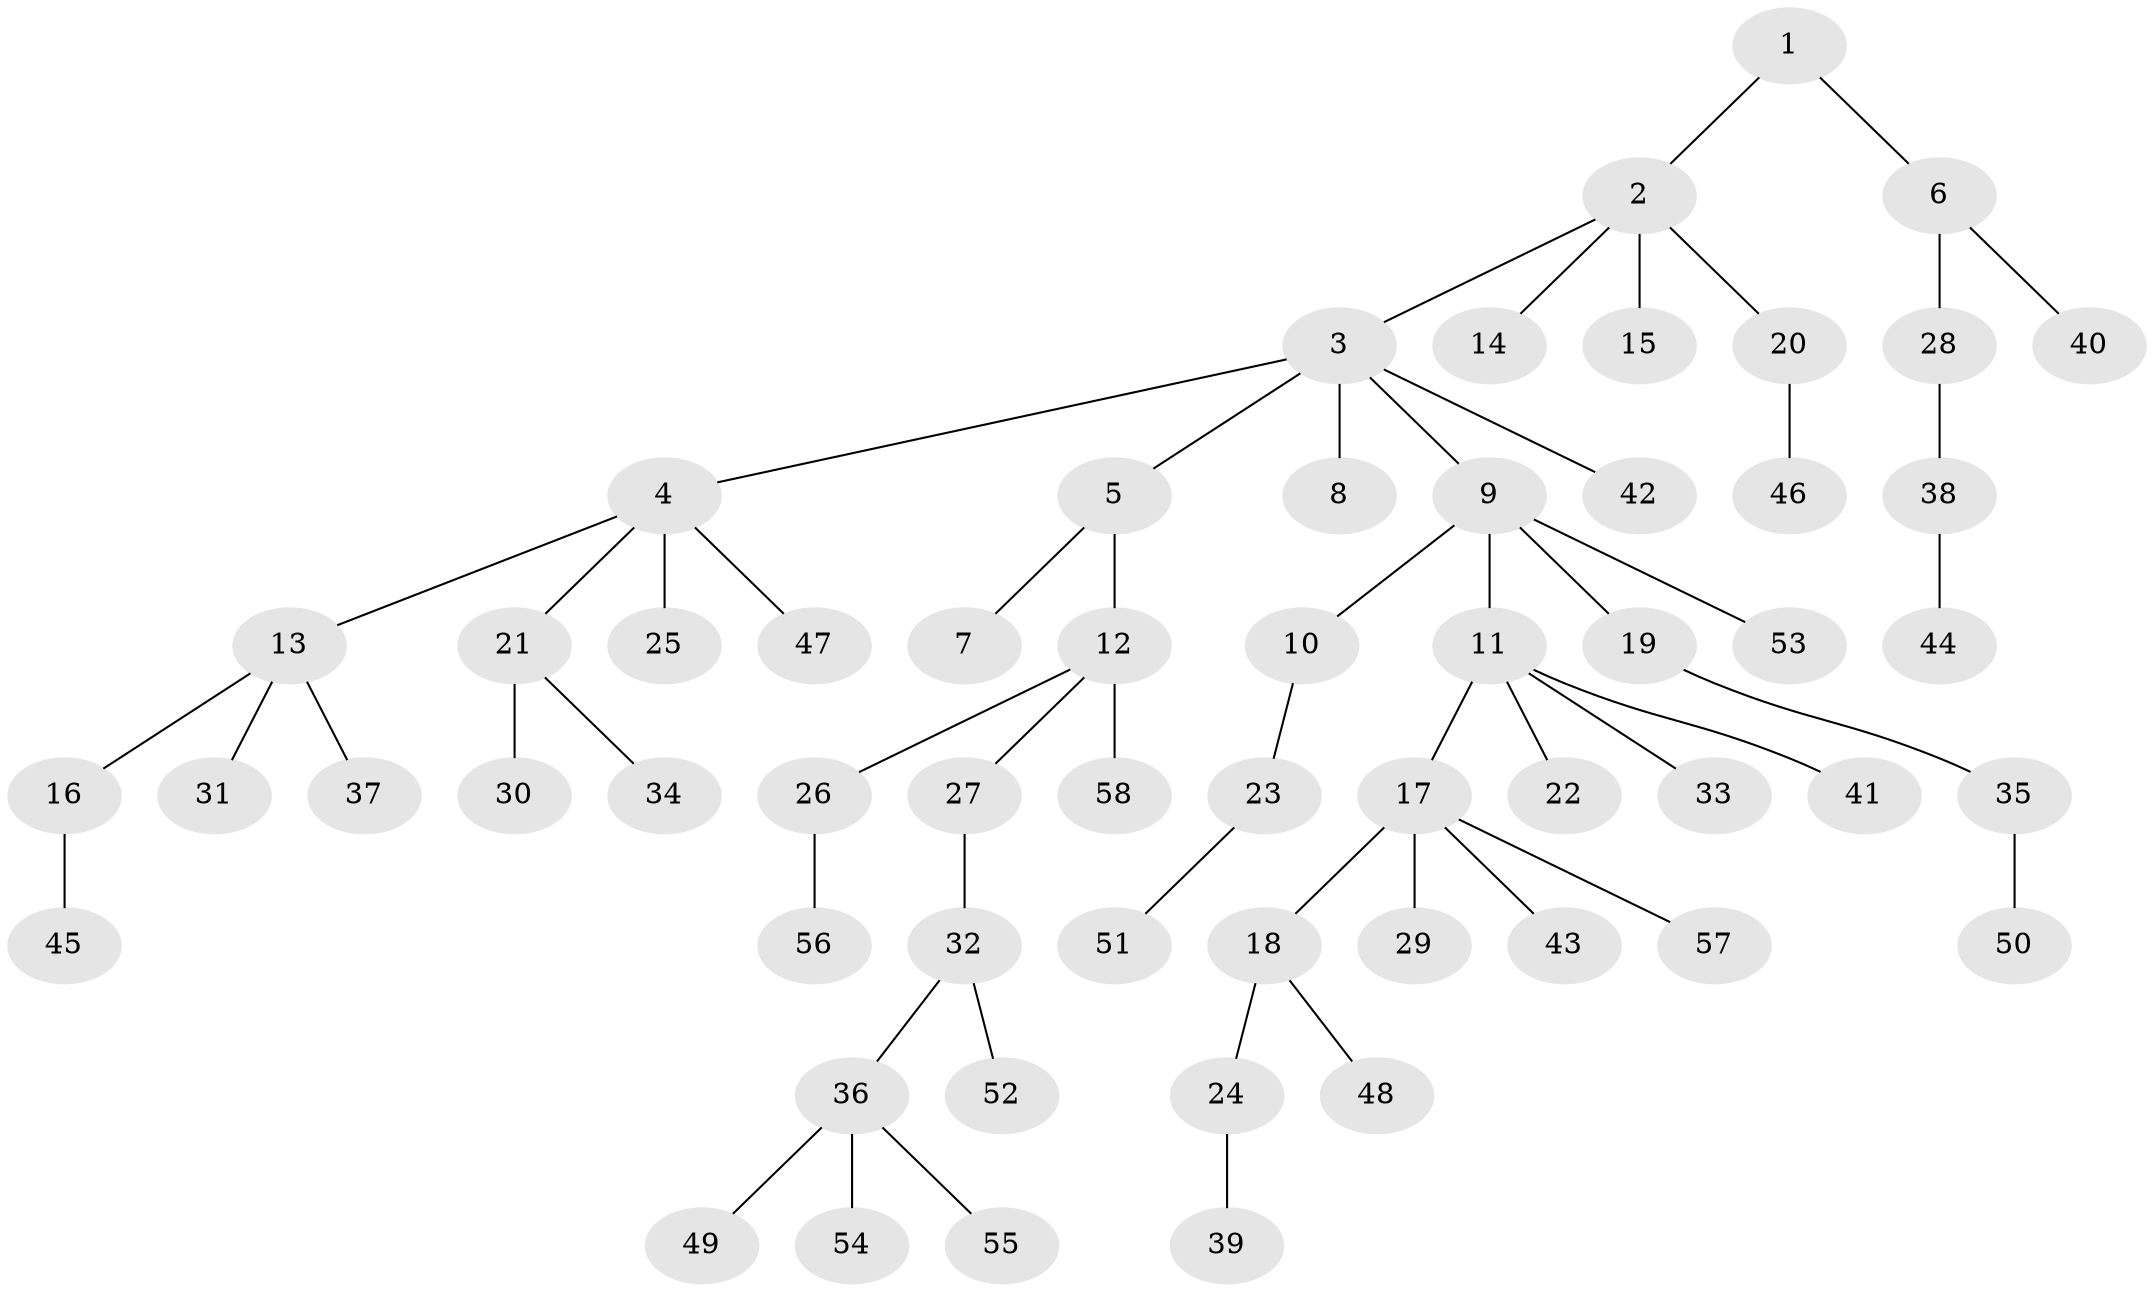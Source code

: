 // Generated by graph-tools (version 1.1) at 2025/02/03/09/25 03:02:21]
// undirected, 58 vertices, 57 edges
graph export_dot {
graph [start="1"]
  node [color=gray90,style=filled];
  1;
  2;
  3;
  4;
  5;
  6;
  7;
  8;
  9;
  10;
  11;
  12;
  13;
  14;
  15;
  16;
  17;
  18;
  19;
  20;
  21;
  22;
  23;
  24;
  25;
  26;
  27;
  28;
  29;
  30;
  31;
  32;
  33;
  34;
  35;
  36;
  37;
  38;
  39;
  40;
  41;
  42;
  43;
  44;
  45;
  46;
  47;
  48;
  49;
  50;
  51;
  52;
  53;
  54;
  55;
  56;
  57;
  58;
  1 -- 2;
  1 -- 6;
  2 -- 3;
  2 -- 14;
  2 -- 15;
  2 -- 20;
  3 -- 4;
  3 -- 5;
  3 -- 8;
  3 -- 9;
  3 -- 42;
  4 -- 13;
  4 -- 21;
  4 -- 25;
  4 -- 47;
  5 -- 7;
  5 -- 12;
  6 -- 28;
  6 -- 40;
  9 -- 10;
  9 -- 11;
  9 -- 19;
  9 -- 53;
  10 -- 23;
  11 -- 17;
  11 -- 22;
  11 -- 33;
  11 -- 41;
  12 -- 26;
  12 -- 27;
  12 -- 58;
  13 -- 16;
  13 -- 31;
  13 -- 37;
  16 -- 45;
  17 -- 18;
  17 -- 29;
  17 -- 43;
  17 -- 57;
  18 -- 24;
  18 -- 48;
  19 -- 35;
  20 -- 46;
  21 -- 30;
  21 -- 34;
  23 -- 51;
  24 -- 39;
  26 -- 56;
  27 -- 32;
  28 -- 38;
  32 -- 36;
  32 -- 52;
  35 -- 50;
  36 -- 49;
  36 -- 54;
  36 -- 55;
  38 -- 44;
}
